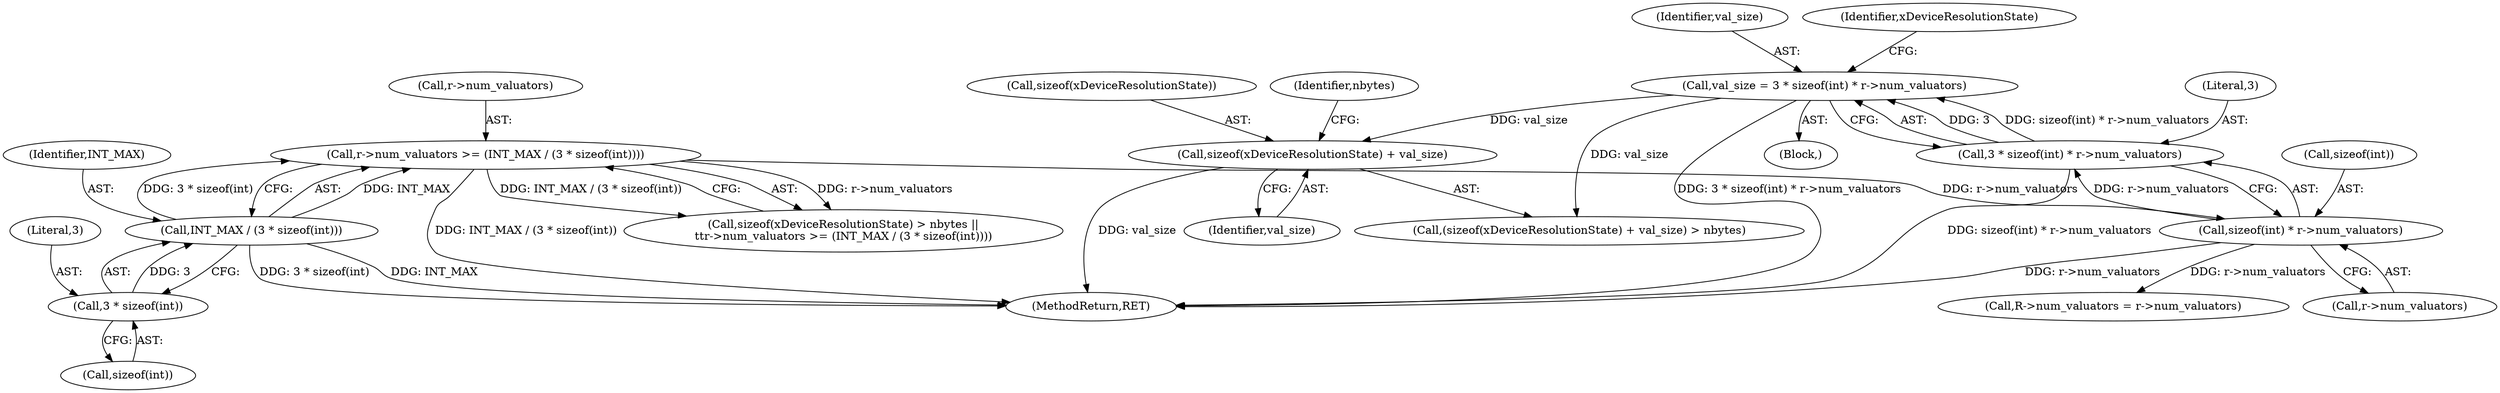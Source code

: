 digraph "0_libXi_19a9cd607de73947fcfb104682f203ffe4e1f4e5_0@API" {
"1000283" [label="(Call,sizeof(xDeviceResolutionState) + val_size)"];
"1000271" [label="(Call,val_size = 3 * sizeof(int) * r->num_valuators)"];
"1000273" [label="(Call,3 * sizeof(int) * r->num_valuators)"];
"1000275" [label="(Call,sizeof(int) * r->num_valuators)"];
"1000260" [label="(Call,r->num_valuators >= (INT_MAX / (3 * sizeof(int))))"];
"1000264" [label="(Call,INT_MAX / (3 * sizeof(int)))"];
"1000266" [label="(Call,3 * sizeof(int))"];
"1000268" [label="(Call,sizeof(int))"];
"1000274" [label="(Literal,3)"];
"1000273" [label="(Call,3 * sizeof(int) * r->num_valuators)"];
"1000272" [label="(Identifier,val_size)"];
"1000245" [label="(Block,)"];
"1000261" [label="(Call,r->num_valuators)"];
"1000265" [label="(Identifier,INT_MAX)"];
"1000679" [label="(MethodReturn,RET)"];
"1000271" [label="(Call,val_size = 3 * sizeof(int) * r->num_valuators)"];
"1000266" [label="(Call,3 * sizeof(int))"];
"1000286" [label="(Identifier,val_size)"];
"1000275" [label="(Call,sizeof(int) * r->num_valuators)"];
"1000283" [label="(Call,sizeof(xDeviceResolutionState) + val_size)"];
"1000264" [label="(Call,INT_MAX / (3 * sizeof(int)))"];
"1000282" [label="(Call,(sizeof(xDeviceResolutionState) + val_size) > nbytes)"];
"1000278" [label="(Call,r->num_valuators)"];
"1000260" [label="(Call,r->num_valuators >= (INT_MAX / (3 * sizeof(int))))"];
"1000284" [label="(Call,sizeof(xDeviceResolutionState))"];
"1000287" [label="(Identifier,nbytes)"];
"1000285" [label="(Identifier,xDeviceResolutionState)"];
"1000276" [label="(Call,sizeof(int))"];
"1000267" [label="(Literal,3)"];
"1000387" [label="(Call,R->num_valuators = r->num_valuators)"];
"1000255" [label="(Call,sizeof(xDeviceResolutionState) > nbytes ||\n\t\tr->num_valuators >= (INT_MAX / (3 * sizeof(int))))"];
"1000283" -> "1000282"  [label="AST: "];
"1000283" -> "1000286"  [label="CFG: "];
"1000284" -> "1000283"  [label="AST: "];
"1000286" -> "1000283"  [label="AST: "];
"1000287" -> "1000283"  [label="CFG: "];
"1000283" -> "1000679"  [label="DDG: val_size"];
"1000271" -> "1000283"  [label="DDG: val_size"];
"1000271" -> "1000245"  [label="AST: "];
"1000271" -> "1000273"  [label="CFG: "];
"1000272" -> "1000271"  [label="AST: "];
"1000273" -> "1000271"  [label="AST: "];
"1000285" -> "1000271"  [label="CFG: "];
"1000271" -> "1000679"  [label="DDG: 3 * sizeof(int) * r->num_valuators"];
"1000273" -> "1000271"  [label="DDG: 3"];
"1000273" -> "1000271"  [label="DDG: sizeof(int) * r->num_valuators"];
"1000271" -> "1000282"  [label="DDG: val_size"];
"1000273" -> "1000275"  [label="CFG: "];
"1000274" -> "1000273"  [label="AST: "];
"1000275" -> "1000273"  [label="AST: "];
"1000273" -> "1000679"  [label="DDG: sizeof(int) * r->num_valuators"];
"1000275" -> "1000273"  [label="DDG: r->num_valuators"];
"1000275" -> "1000278"  [label="CFG: "];
"1000276" -> "1000275"  [label="AST: "];
"1000278" -> "1000275"  [label="AST: "];
"1000275" -> "1000679"  [label="DDG: r->num_valuators"];
"1000260" -> "1000275"  [label="DDG: r->num_valuators"];
"1000275" -> "1000387"  [label="DDG: r->num_valuators"];
"1000260" -> "1000255"  [label="AST: "];
"1000260" -> "1000264"  [label="CFG: "];
"1000261" -> "1000260"  [label="AST: "];
"1000264" -> "1000260"  [label="AST: "];
"1000255" -> "1000260"  [label="CFG: "];
"1000260" -> "1000679"  [label="DDG: INT_MAX / (3 * sizeof(int))"];
"1000260" -> "1000255"  [label="DDG: r->num_valuators"];
"1000260" -> "1000255"  [label="DDG: INT_MAX / (3 * sizeof(int))"];
"1000264" -> "1000260"  [label="DDG: INT_MAX"];
"1000264" -> "1000260"  [label="DDG: 3 * sizeof(int)"];
"1000264" -> "1000266"  [label="CFG: "];
"1000265" -> "1000264"  [label="AST: "];
"1000266" -> "1000264"  [label="AST: "];
"1000264" -> "1000679"  [label="DDG: INT_MAX"];
"1000264" -> "1000679"  [label="DDG: 3 * sizeof(int)"];
"1000266" -> "1000264"  [label="DDG: 3"];
"1000266" -> "1000268"  [label="CFG: "];
"1000267" -> "1000266"  [label="AST: "];
"1000268" -> "1000266"  [label="AST: "];
}
